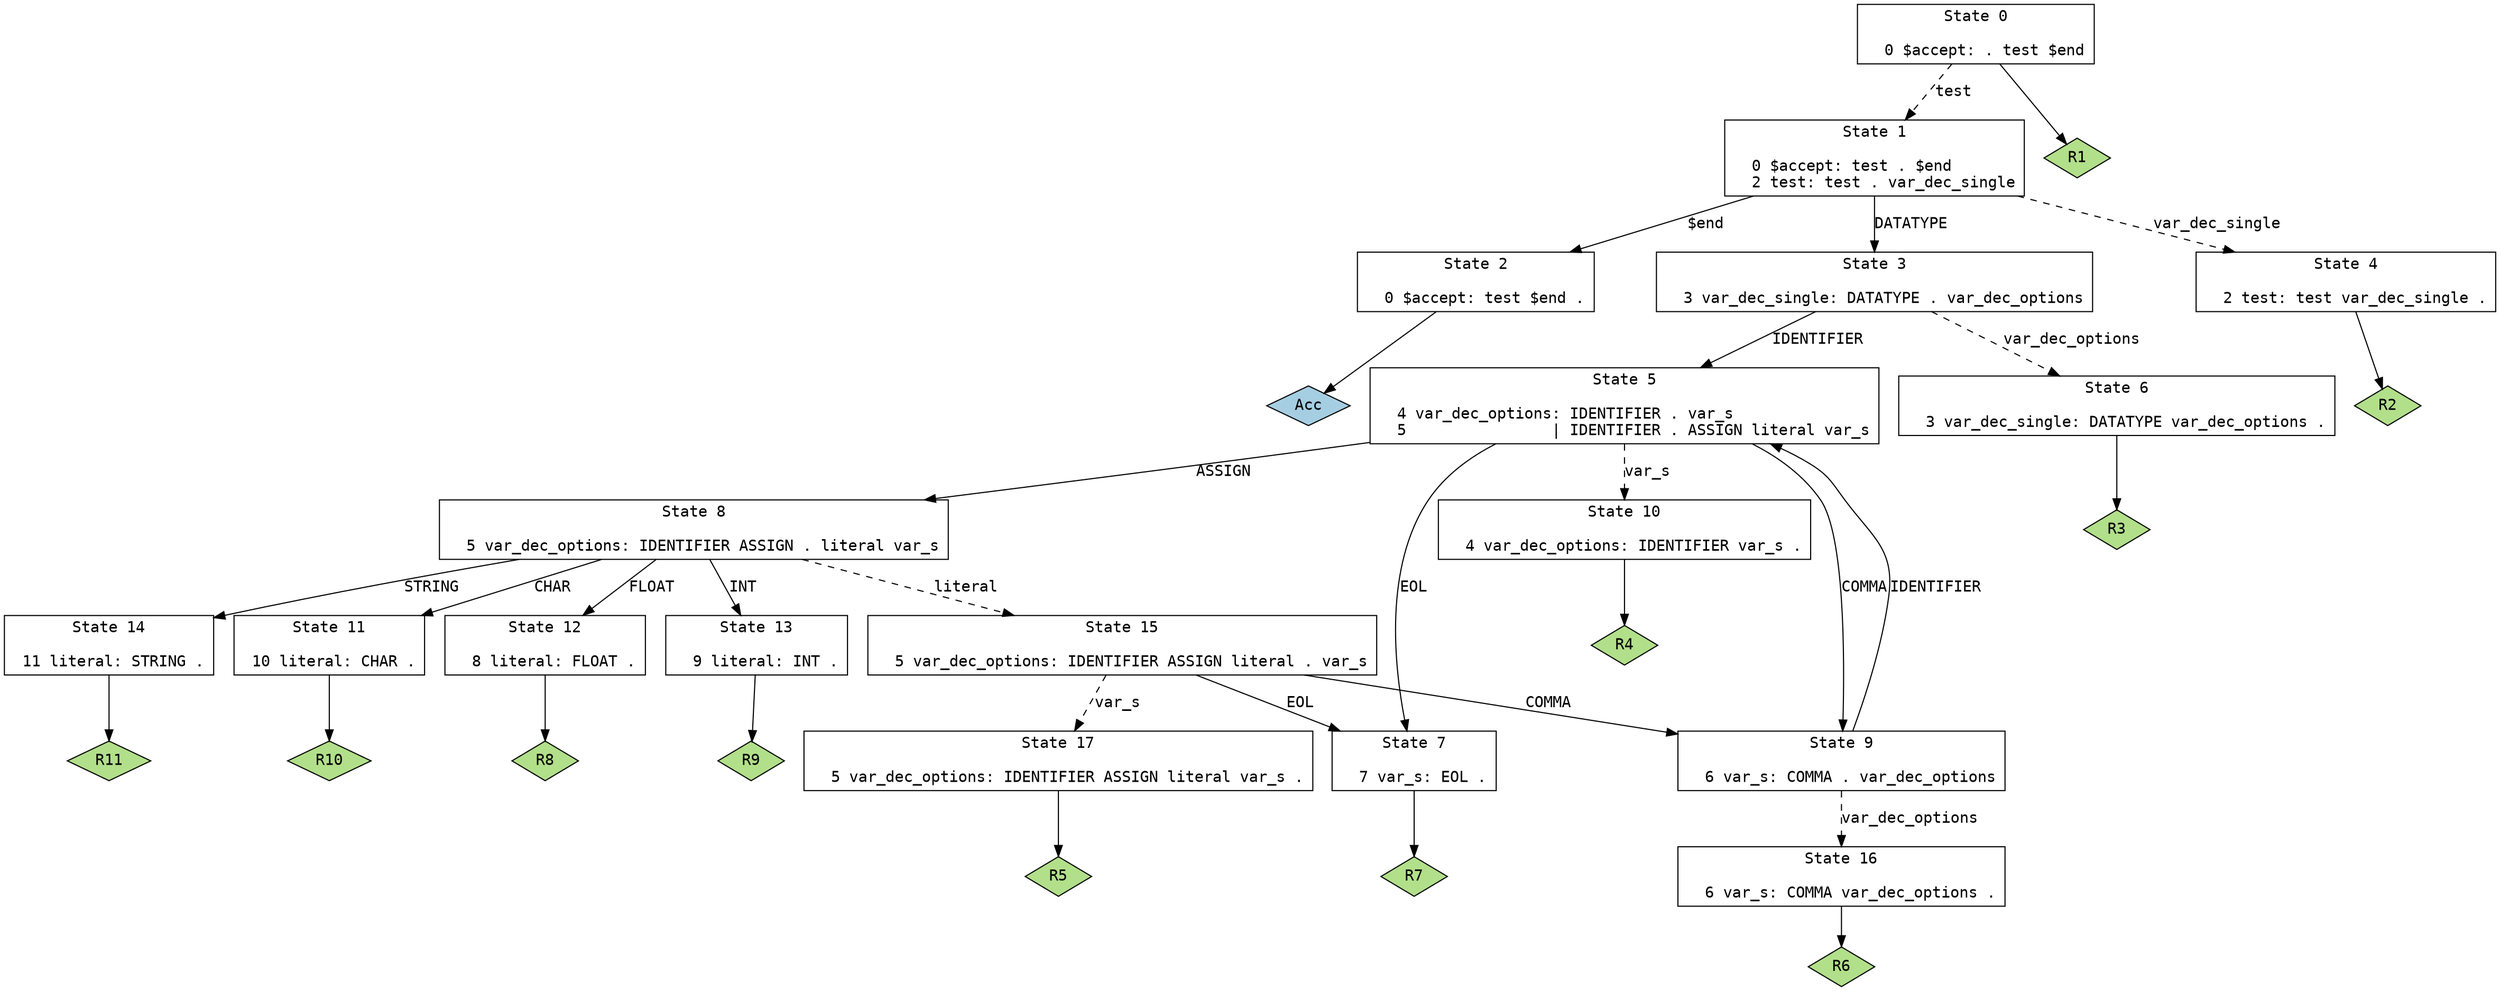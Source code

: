 // Generated by GNU Bison 3.0.2.
// Report bugs to <bug-bison@gnu.org>.
// Home page: <http://www.gnu.org/software/bison/>.

digraph "parser.y"
{
  node [fontname = courier, shape = box, colorscheme = paired6]
  edge [fontname = courier]

  0 [label="State 0\n\l  0 $accept: . test $end\l"]
  0 -> 1 [style=dashed label="test"]
  0 -> "0R1" [style=solid]
 "0R1" [label="R1", fillcolor=3, shape=diamond, style=filled]
  1 [label="State 1\n\l  0 $accept: test . $end\l  2 test: test . var_dec_single\l"]
  1 -> 2 [style=solid label="$end"]
  1 -> 3 [style=solid label="DATATYPE"]
  1 -> 4 [style=dashed label="var_dec_single"]
  2 [label="State 2\n\l  0 $accept: test $end .\l"]
  2 -> "2R0" [style=solid]
 "2R0" [label="Acc", fillcolor=1, shape=diamond, style=filled]
  3 [label="State 3\n\l  3 var_dec_single: DATATYPE . var_dec_options\l"]
  3 -> 5 [style=solid label="IDENTIFIER"]
  3 -> 6 [style=dashed label="var_dec_options"]
  4 [label="State 4\n\l  2 test: test var_dec_single .\l"]
  4 -> "4R2" [style=solid]
 "4R2" [label="R2", fillcolor=3, shape=diamond, style=filled]
  5 [label="State 5\n\l  4 var_dec_options: IDENTIFIER . var_s\l  5                | IDENTIFIER . ASSIGN literal var_s\l"]
  5 -> 7 [style=solid label="EOL"]
  5 -> 8 [style=solid label="ASSIGN"]
  5 -> 9 [style=solid label="COMMA"]
  5 -> 10 [style=dashed label="var_s"]
  6 [label="State 6\n\l  3 var_dec_single: DATATYPE var_dec_options .\l"]
  6 -> "6R3" [style=solid]
 "6R3" [label="R3", fillcolor=3, shape=diamond, style=filled]
  7 [label="State 7\n\l  7 var_s: EOL .\l"]
  7 -> "7R7" [style=solid]
 "7R7" [label="R7", fillcolor=3, shape=diamond, style=filled]
  8 [label="State 8\n\l  5 var_dec_options: IDENTIFIER ASSIGN . literal var_s\l"]
  8 -> 11 [style=solid label="CHAR"]
  8 -> 12 [style=solid label="FLOAT"]
  8 -> 13 [style=solid label="INT"]
  8 -> 14 [style=solid label="STRING"]
  8 -> 15 [style=dashed label="literal"]
  9 [label="State 9\n\l  6 var_s: COMMA . var_dec_options\l"]
  9 -> 5 [style=solid label="IDENTIFIER"]
  9 -> 16 [style=dashed label="var_dec_options"]
  10 [label="State 10\n\l  4 var_dec_options: IDENTIFIER var_s .\l"]
  10 -> "10R4" [style=solid]
 "10R4" [label="R4", fillcolor=3, shape=diamond, style=filled]
  11 [label="State 11\n\l 10 literal: CHAR .\l"]
  11 -> "11R10" [style=solid]
 "11R10" [label="R10", fillcolor=3, shape=diamond, style=filled]
  12 [label="State 12\n\l  8 literal: FLOAT .\l"]
  12 -> "12R8" [style=solid]
 "12R8" [label="R8", fillcolor=3, shape=diamond, style=filled]
  13 [label="State 13\n\l  9 literal: INT .\l"]
  13 -> "13R9" [style=solid]
 "13R9" [label="R9", fillcolor=3, shape=diamond, style=filled]
  14 [label="State 14\n\l 11 literal: STRING .\l"]
  14 -> "14R11" [style=solid]
 "14R11" [label="R11", fillcolor=3, shape=diamond, style=filled]
  15 [label="State 15\n\l  5 var_dec_options: IDENTIFIER ASSIGN literal . var_s\l"]
  15 -> 7 [style=solid label="EOL"]
  15 -> 9 [style=solid label="COMMA"]
  15 -> 17 [style=dashed label="var_s"]
  16 [label="State 16\n\l  6 var_s: COMMA var_dec_options .\l"]
  16 -> "16R6" [style=solid]
 "16R6" [label="R6", fillcolor=3, shape=diamond, style=filled]
  17 [label="State 17\n\l  5 var_dec_options: IDENTIFIER ASSIGN literal var_s .\l"]
  17 -> "17R5" [style=solid]
 "17R5" [label="R5", fillcolor=3, shape=diamond, style=filled]
}
